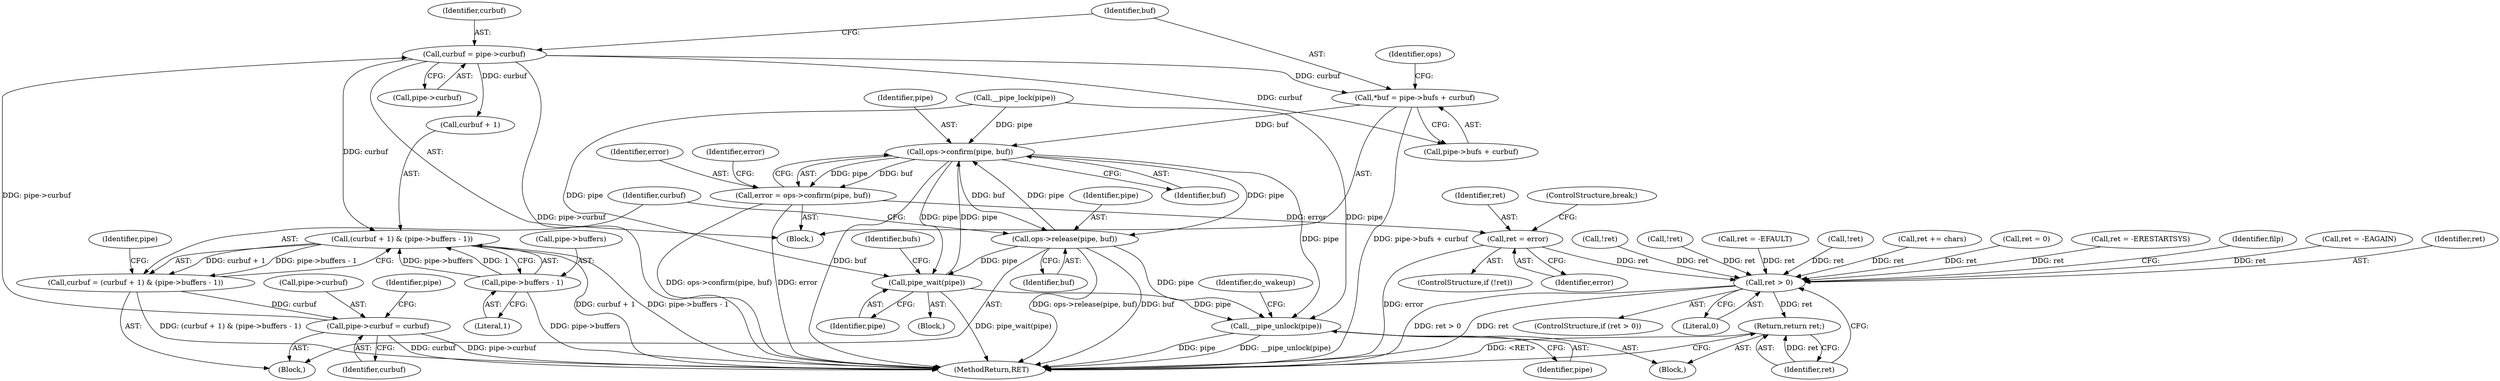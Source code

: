 digraph "0_linux_637b58c2887e5e57850865839cc75f59184b23d1_1@integer" {
"1000179" [label="(Call,*buf = pipe->bufs + curbuf)"];
"1000173" [label="(Call,curbuf = pipe->curbuf)"];
"1000301" [label="(Call,pipe->curbuf = curbuf)"];
"1000290" [label="(Call,curbuf = (curbuf + 1) & (pipe->buffers - 1))"];
"1000292" [label="(Call,(curbuf + 1) & (pipe->buffers - 1))"];
"1000296" [label="(Call,pipe->buffers - 1)"];
"1000209" [label="(Call,ops->confirm(pipe, buf))"];
"1000207" [label="(Call,error = ops->confirm(pipe, buf))"];
"1000218" [label="(Call,ret = error)"];
"1000405" [label="(Call,ret > 0)"];
"1000410" [label="(Return,return ret;)"];
"1000287" [label="(Call,ops->release(pipe, buf))"];
"1000382" [label="(Call,pipe_wait(pipe))"];
"1000384" [label="(Call,__pipe_unlock(pipe))"];
"1000188" [label="(Identifier,ops)"];
"1000162" [label="(Block,)"];
"1000293" [label="(Call,curbuf + 1)"];
"1000210" [label="(Identifier,pipe)"];
"1000219" [label="(Identifier,ret)"];
"1000221" [label="(ControlStructure,break;)"];
"1000291" [label="(Identifier,curbuf)"];
"1000382" [label="(Call,pipe_wait(pipe))"];
"1000211" [label="(Identifier,buf)"];
"1000181" [label="(Call,pipe->bufs + curbuf)"];
"1000175" [label="(Call,pipe->curbuf)"];
"1000287" [label="(Call,ops->release(pipe, buf))"];
"1000208" [label="(Identifier,error)"];
"1000412" [label="(MethodReturn,RET)"];
"1000220" [label="(Identifier,error)"];
"1000305" [label="(Identifier,curbuf)"];
"1000111" [label="(Block,)"];
"1000347" [label="(Call,ret = -EAGAIN)"];
"1000301" [label="(Call,pipe->curbuf = curbuf)"];
"1000387" [label="(Identifier,do_wakeup)"];
"1000218" [label="(Call,ret = error)"];
"1000383" [label="(Identifier,pipe)"];
"1000173" [label="(Call,curbuf = pipe->curbuf)"];
"1000179" [label="(Call,*buf = pipe->bufs + curbuf)"];
"1000171" [label="(Block,)"];
"1000406" [label="(Identifier,ret)"];
"1000289" [label="(Identifier,buf)"];
"1000213" [label="(Identifier,error)"];
"1000241" [label="(Call,!ret)"];
"1000385" [label="(Identifier,pipe)"];
"1000290" [label="(Call,curbuf = (curbuf + 1) & (pipe->buffers - 1))"];
"1000207" [label="(Call,error = ops->confirm(pipe, buf))"];
"1000405" [label="(Call,ret > 0)"];
"1000216" [label="(Call,!ret)"];
"1000243" [label="(Call,ret = -EFAULT)"];
"1000288" [label="(Identifier,pipe)"];
"1000404" [label="(ControlStructure,if (ret > 0))"];
"1000303" [label="(Identifier,pipe)"];
"1000209" [label="(Call,ops->confirm(pipe, buf))"];
"1000407" [label="(Literal,0)"];
"1000165" [label="(Identifier,bufs)"];
"1000159" [label="(Call,__pipe_lock(pipe))"];
"1000174" [label="(Identifier,curbuf)"];
"1000296" [label="(Call,pipe->buffers - 1)"];
"1000292" [label="(Call,(curbuf + 1) & (pipe->buffers - 1))"];
"1000215" [label="(ControlStructure,if (!ret))"];
"1000281" [label="(Block,)"];
"1000302" [label="(Call,pipe->curbuf)"];
"1000297" [label="(Call,pipe->buffers)"];
"1000357" [label="(Call,!ret)"];
"1000180" [label="(Identifier,buf)"];
"1000248" [label="(Call,ret += chars)"];
"1000410" [label="(Return,return ret;)"];
"1000156" [label="(Call,ret = 0)"];
"1000411" [label="(Identifier,ret)"];
"1000308" [label="(Identifier,pipe)"];
"1000384" [label="(Call,__pipe_unlock(pipe))"];
"1000300" [label="(Literal,1)"];
"1000359" [label="(Call,ret = -ERESTARTSYS)"];
"1000409" [label="(Identifier,filp)"];
"1000179" -> "1000171"  [label="AST: "];
"1000179" -> "1000181"  [label="CFG: "];
"1000180" -> "1000179"  [label="AST: "];
"1000181" -> "1000179"  [label="AST: "];
"1000188" -> "1000179"  [label="CFG: "];
"1000179" -> "1000412"  [label="DDG: pipe->bufs + curbuf"];
"1000173" -> "1000179"  [label="DDG: curbuf"];
"1000179" -> "1000209"  [label="DDG: buf"];
"1000173" -> "1000171"  [label="AST: "];
"1000173" -> "1000175"  [label="CFG: "];
"1000174" -> "1000173"  [label="AST: "];
"1000175" -> "1000173"  [label="AST: "];
"1000180" -> "1000173"  [label="CFG: "];
"1000173" -> "1000412"  [label="DDG: pipe->curbuf"];
"1000301" -> "1000173"  [label="DDG: pipe->curbuf"];
"1000173" -> "1000181"  [label="DDG: curbuf"];
"1000173" -> "1000292"  [label="DDG: curbuf"];
"1000173" -> "1000293"  [label="DDG: curbuf"];
"1000301" -> "1000281"  [label="AST: "];
"1000301" -> "1000305"  [label="CFG: "];
"1000302" -> "1000301"  [label="AST: "];
"1000305" -> "1000301"  [label="AST: "];
"1000308" -> "1000301"  [label="CFG: "];
"1000301" -> "1000412"  [label="DDG: curbuf"];
"1000301" -> "1000412"  [label="DDG: pipe->curbuf"];
"1000290" -> "1000301"  [label="DDG: curbuf"];
"1000290" -> "1000281"  [label="AST: "];
"1000290" -> "1000292"  [label="CFG: "];
"1000291" -> "1000290"  [label="AST: "];
"1000292" -> "1000290"  [label="AST: "];
"1000303" -> "1000290"  [label="CFG: "];
"1000290" -> "1000412"  [label="DDG: (curbuf + 1) & (pipe->buffers - 1)"];
"1000292" -> "1000290"  [label="DDG: curbuf + 1"];
"1000292" -> "1000290"  [label="DDG: pipe->buffers - 1"];
"1000292" -> "1000296"  [label="CFG: "];
"1000293" -> "1000292"  [label="AST: "];
"1000296" -> "1000292"  [label="AST: "];
"1000292" -> "1000412"  [label="DDG: curbuf + 1"];
"1000292" -> "1000412"  [label="DDG: pipe->buffers - 1"];
"1000296" -> "1000292"  [label="DDG: pipe->buffers"];
"1000296" -> "1000292"  [label="DDG: 1"];
"1000296" -> "1000300"  [label="CFG: "];
"1000297" -> "1000296"  [label="AST: "];
"1000300" -> "1000296"  [label="AST: "];
"1000296" -> "1000412"  [label="DDG: pipe->buffers"];
"1000209" -> "1000207"  [label="AST: "];
"1000209" -> "1000211"  [label="CFG: "];
"1000210" -> "1000209"  [label="AST: "];
"1000211" -> "1000209"  [label="AST: "];
"1000207" -> "1000209"  [label="CFG: "];
"1000209" -> "1000412"  [label="DDG: buf"];
"1000209" -> "1000207"  [label="DDG: pipe"];
"1000209" -> "1000207"  [label="DDG: buf"];
"1000382" -> "1000209"  [label="DDG: pipe"];
"1000159" -> "1000209"  [label="DDG: pipe"];
"1000287" -> "1000209"  [label="DDG: pipe"];
"1000209" -> "1000287"  [label="DDG: pipe"];
"1000209" -> "1000287"  [label="DDG: buf"];
"1000209" -> "1000382"  [label="DDG: pipe"];
"1000209" -> "1000384"  [label="DDG: pipe"];
"1000207" -> "1000171"  [label="AST: "];
"1000208" -> "1000207"  [label="AST: "];
"1000213" -> "1000207"  [label="CFG: "];
"1000207" -> "1000412"  [label="DDG: ops->confirm(pipe, buf)"];
"1000207" -> "1000412"  [label="DDG: error"];
"1000207" -> "1000218"  [label="DDG: error"];
"1000218" -> "1000215"  [label="AST: "];
"1000218" -> "1000220"  [label="CFG: "];
"1000219" -> "1000218"  [label="AST: "];
"1000220" -> "1000218"  [label="AST: "];
"1000221" -> "1000218"  [label="CFG: "];
"1000218" -> "1000412"  [label="DDG: error"];
"1000218" -> "1000405"  [label="DDG: ret"];
"1000405" -> "1000404"  [label="AST: "];
"1000405" -> "1000407"  [label="CFG: "];
"1000406" -> "1000405"  [label="AST: "];
"1000407" -> "1000405"  [label="AST: "];
"1000409" -> "1000405"  [label="CFG: "];
"1000411" -> "1000405"  [label="CFG: "];
"1000405" -> "1000412"  [label="DDG: ret > 0"];
"1000405" -> "1000412"  [label="DDG: ret"];
"1000156" -> "1000405"  [label="DDG: ret"];
"1000216" -> "1000405"  [label="DDG: ret"];
"1000347" -> "1000405"  [label="DDG: ret"];
"1000357" -> "1000405"  [label="DDG: ret"];
"1000359" -> "1000405"  [label="DDG: ret"];
"1000241" -> "1000405"  [label="DDG: ret"];
"1000243" -> "1000405"  [label="DDG: ret"];
"1000248" -> "1000405"  [label="DDG: ret"];
"1000405" -> "1000410"  [label="DDG: ret"];
"1000410" -> "1000111"  [label="AST: "];
"1000410" -> "1000411"  [label="CFG: "];
"1000411" -> "1000410"  [label="AST: "];
"1000412" -> "1000410"  [label="CFG: "];
"1000410" -> "1000412"  [label="DDG: <RET>"];
"1000411" -> "1000410"  [label="DDG: ret"];
"1000287" -> "1000281"  [label="AST: "];
"1000287" -> "1000289"  [label="CFG: "];
"1000288" -> "1000287"  [label="AST: "];
"1000289" -> "1000287"  [label="AST: "];
"1000291" -> "1000287"  [label="CFG: "];
"1000287" -> "1000412"  [label="DDG: ops->release(pipe, buf)"];
"1000287" -> "1000412"  [label="DDG: buf"];
"1000287" -> "1000382"  [label="DDG: pipe"];
"1000287" -> "1000384"  [label="DDG: pipe"];
"1000382" -> "1000162"  [label="AST: "];
"1000382" -> "1000383"  [label="CFG: "];
"1000383" -> "1000382"  [label="AST: "];
"1000165" -> "1000382"  [label="CFG: "];
"1000382" -> "1000412"  [label="DDG: pipe_wait(pipe)"];
"1000159" -> "1000382"  [label="DDG: pipe"];
"1000382" -> "1000384"  [label="DDG: pipe"];
"1000384" -> "1000111"  [label="AST: "];
"1000384" -> "1000385"  [label="CFG: "];
"1000385" -> "1000384"  [label="AST: "];
"1000387" -> "1000384"  [label="CFG: "];
"1000384" -> "1000412"  [label="DDG: __pipe_unlock(pipe)"];
"1000384" -> "1000412"  [label="DDG: pipe"];
"1000159" -> "1000384"  [label="DDG: pipe"];
}
